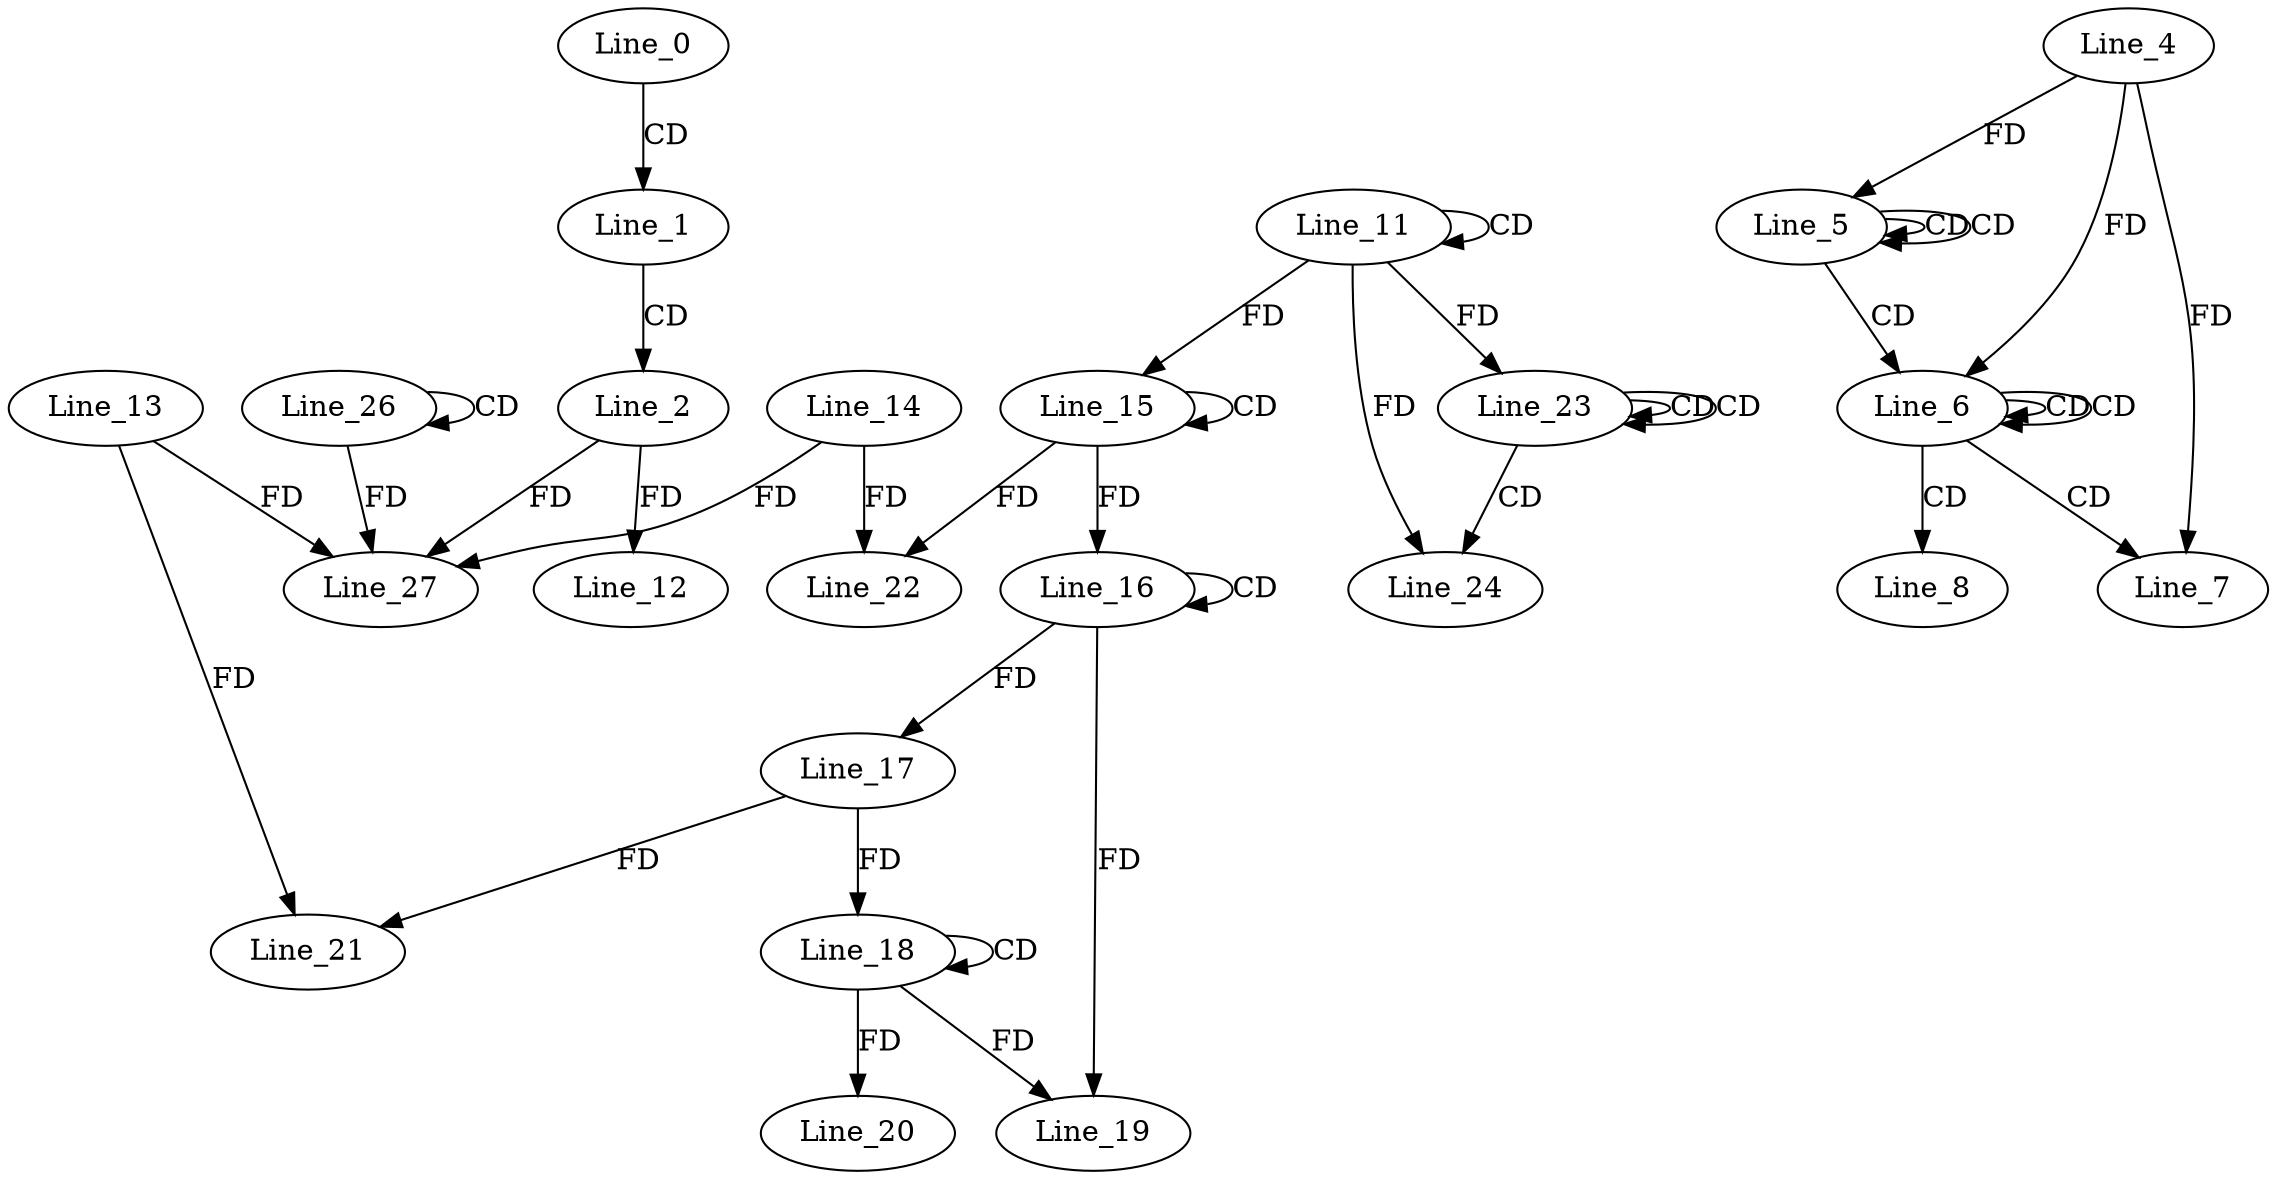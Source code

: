 digraph G {
  Line_0;
  Line_1;
  Line_2;
  Line_5;
  Line_5;
  Line_5;
  Line_4;
  Line_6;
  Line_6;
  Line_6;
  Line_7;
  Line_7;
  Line_8;
  Line_11;
  Line_11;
  Line_12;
  Line_15;
  Line_15;
  Line_16;
  Line_16;
  Line_17;
  Line_17;
  Line_18;
  Line_18;
  Line_17;
  Line_19;
  Line_20;
  Line_21;
  Line_13;
  Line_22;
  Line_14;
  Line_23;
  Line_23;
  Line_23;
  Line_24;
  Line_24;
  Line_26;
  Line_26;
  Line_27;
  Line_27;
  Line_27;
  Line_27;
  Line_0 -> Line_1 [ label="CD" ];
  Line_1 -> Line_2 [ label="CD" ];
  Line_5 -> Line_5 [ label="CD" ];
  Line_5 -> Line_5 [ label="CD" ];
  Line_4 -> Line_5 [ label="FD" ];
  Line_5 -> Line_6 [ label="CD" ];
  Line_6 -> Line_6 [ label="CD" ];
  Line_6 -> Line_6 [ label="CD" ];
  Line_4 -> Line_6 [ label="FD" ];
  Line_6 -> Line_7 [ label="CD" ];
  Line_4 -> Line_7 [ label="FD" ];
  Line_6 -> Line_8 [ label="CD" ];
  Line_11 -> Line_11 [ label="CD" ];
  Line_2 -> Line_12 [ label="FD" ];
  Line_15 -> Line_15 [ label="CD" ];
  Line_11 -> Line_15 [ label="FD" ];
  Line_16 -> Line_16 [ label="CD" ];
  Line_15 -> Line_16 [ label="FD" ];
  Line_16 -> Line_17 [ label="FD" ];
  Line_18 -> Line_18 [ label="CD" ];
  Line_17 -> Line_18 [ label="FD" ];
  Line_18 -> Line_19 [ label="FD" ];
  Line_16 -> Line_19 [ label="FD" ];
  Line_18 -> Line_20 [ label="FD" ];
  Line_17 -> Line_21 [ label="FD" ];
  Line_13 -> Line_21 [ label="FD" ];
  Line_15 -> Line_22 [ label="FD" ];
  Line_14 -> Line_22 [ label="FD" ];
  Line_23 -> Line_23 [ label="CD" ];
  Line_23 -> Line_23 [ label="CD" ];
  Line_11 -> Line_23 [ label="FD" ];
  Line_23 -> Line_24 [ label="CD" ];
  Line_11 -> Line_24 [ label="FD" ];
  Line_26 -> Line_26 [ label="CD" ];
  Line_26 -> Line_27 [ label="FD" ];
  Line_2 -> Line_27 [ label="FD" ];
  Line_14 -> Line_27 [ label="FD" ];
  Line_13 -> Line_27 [ label="FD" ];
}

